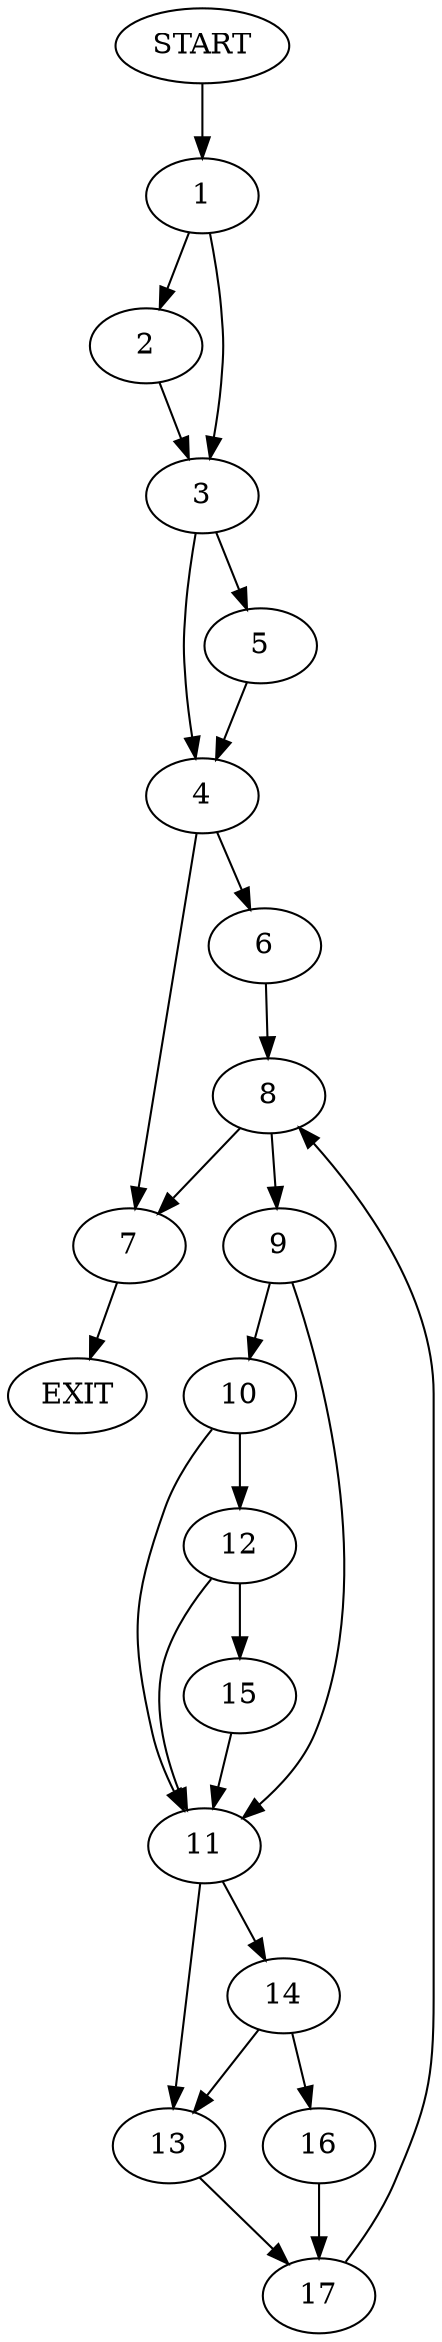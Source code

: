digraph {
0 [label="START"]
18 [label="EXIT"]
0 -> 1
1 -> 2
1 -> 3
2 -> 3
3 -> 4
3 -> 5
4 -> 6
4 -> 7
5 -> 4
6 -> 8
7 -> 18
8 -> 9
8 -> 7
9 -> 10
9 -> 11
10 -> 12
10 -> 11
11 -> 13
11 -> 14
12 -> 15
12 -> 11
15 -> 11
14 -> 16
14 -> 13
13 -> 17
16 -> 17
17 -> 8
}
